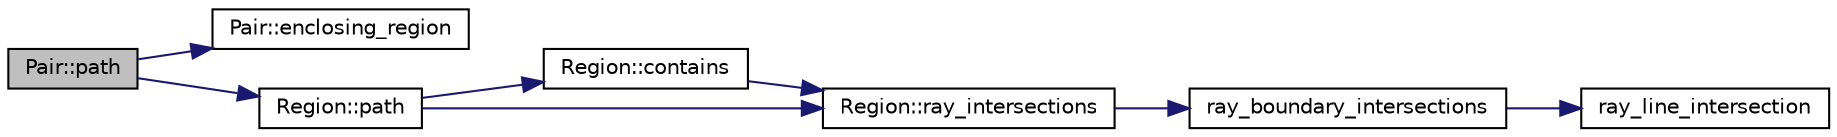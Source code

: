 digraph "Pair::path"
{
 // LATEX_PDF_SIZE
  edge [fontname="Helvetica",fontsize="10",labelfontname="Helvetica",labelfontsize="10"];
  node [fontname="Helvetica",fontsize="10",shape=record];
  rankdir="LR";
  Node1 [label="Pair::path",height=0.2,width=0.4,color="black", fillcolor="grey75", style="filled", fontcolor="black",tooltip=" "];
  Node1 -> Node2 [color="midnightblue",fontsize="10",style="solid",fontname="Helvetica"];
  Node2 [label="Pair::enclosing_region",height=0.2,width=0.4,color="black", fillcolor="white", style="filled",URL="$d2/d49/class_pair.html#ac4486f844217924898cb7d34f536cea4",tooltip=" "];
  Node1 -> Node3 [color="midnightblue",fontsize="10",style="solid",fontname="Helvetica"];
  Node3 [label="Region::path",height=0.2,width=0.4,color="black", fillcolor="white", style="filled",URL="$df/d6c/class_region.html#a944dea943cdaa7b9bf7f38fe88d62f5f",tooltip=" "];
  Node3 -> Node4 [color="midnightblue",fontsize="10",style="solid",fontname="Helvetica"];
  Node4 [label="Region::contains",height=0.2,width=0.4,color="black", fillcolor="white", style="filled",URL="$df/d6c/class_region.html#ac9dea406246956c3821bcea2544dda6a",tooltip=" "];
  Node4 -> Node5 [color="midnightblue",fontsize="10",style="solid",fontname="Helvetica"];
  Node5 [label="Region::ray_intersections",height=0.2,width=0.4,color="black", fillcolor="white", style="filled",URL="$df/d6c/class_region.html#a651358fb7bf2d65c3e6b185e5bfbb4b8",tooltip=" "];
  Node5 -> Node6 [color="midnightblue",fontsize="10",style="solid",fontname="Helvetica"];
  Node6 [label="ray_boundary_intersections",height=0.2,width=0.4,color="black", fillcolor="white", style="filled",URL="$d1/d25/region_8_c.html#a1194f4cdf0df8ec67b82a1012877842e",tooltip=" "];
  Node6 -> Node7 [color="midnightblue",fontsize="10",style="solid",fontname="Helvetica"];
  Node7 [label="ray_line_intersection",height=0.2,width=0.4,color="black", fillcolor="white", style="filled",URL="$d1/d25/region_8_c.html#a11a537f16776531c70aadc485a3ba2c7",tooltip=" "];
  Node3 -> Node5 [color="midnightblue",fontsize="10",style="solid",fontname="Helvetica"];
}
